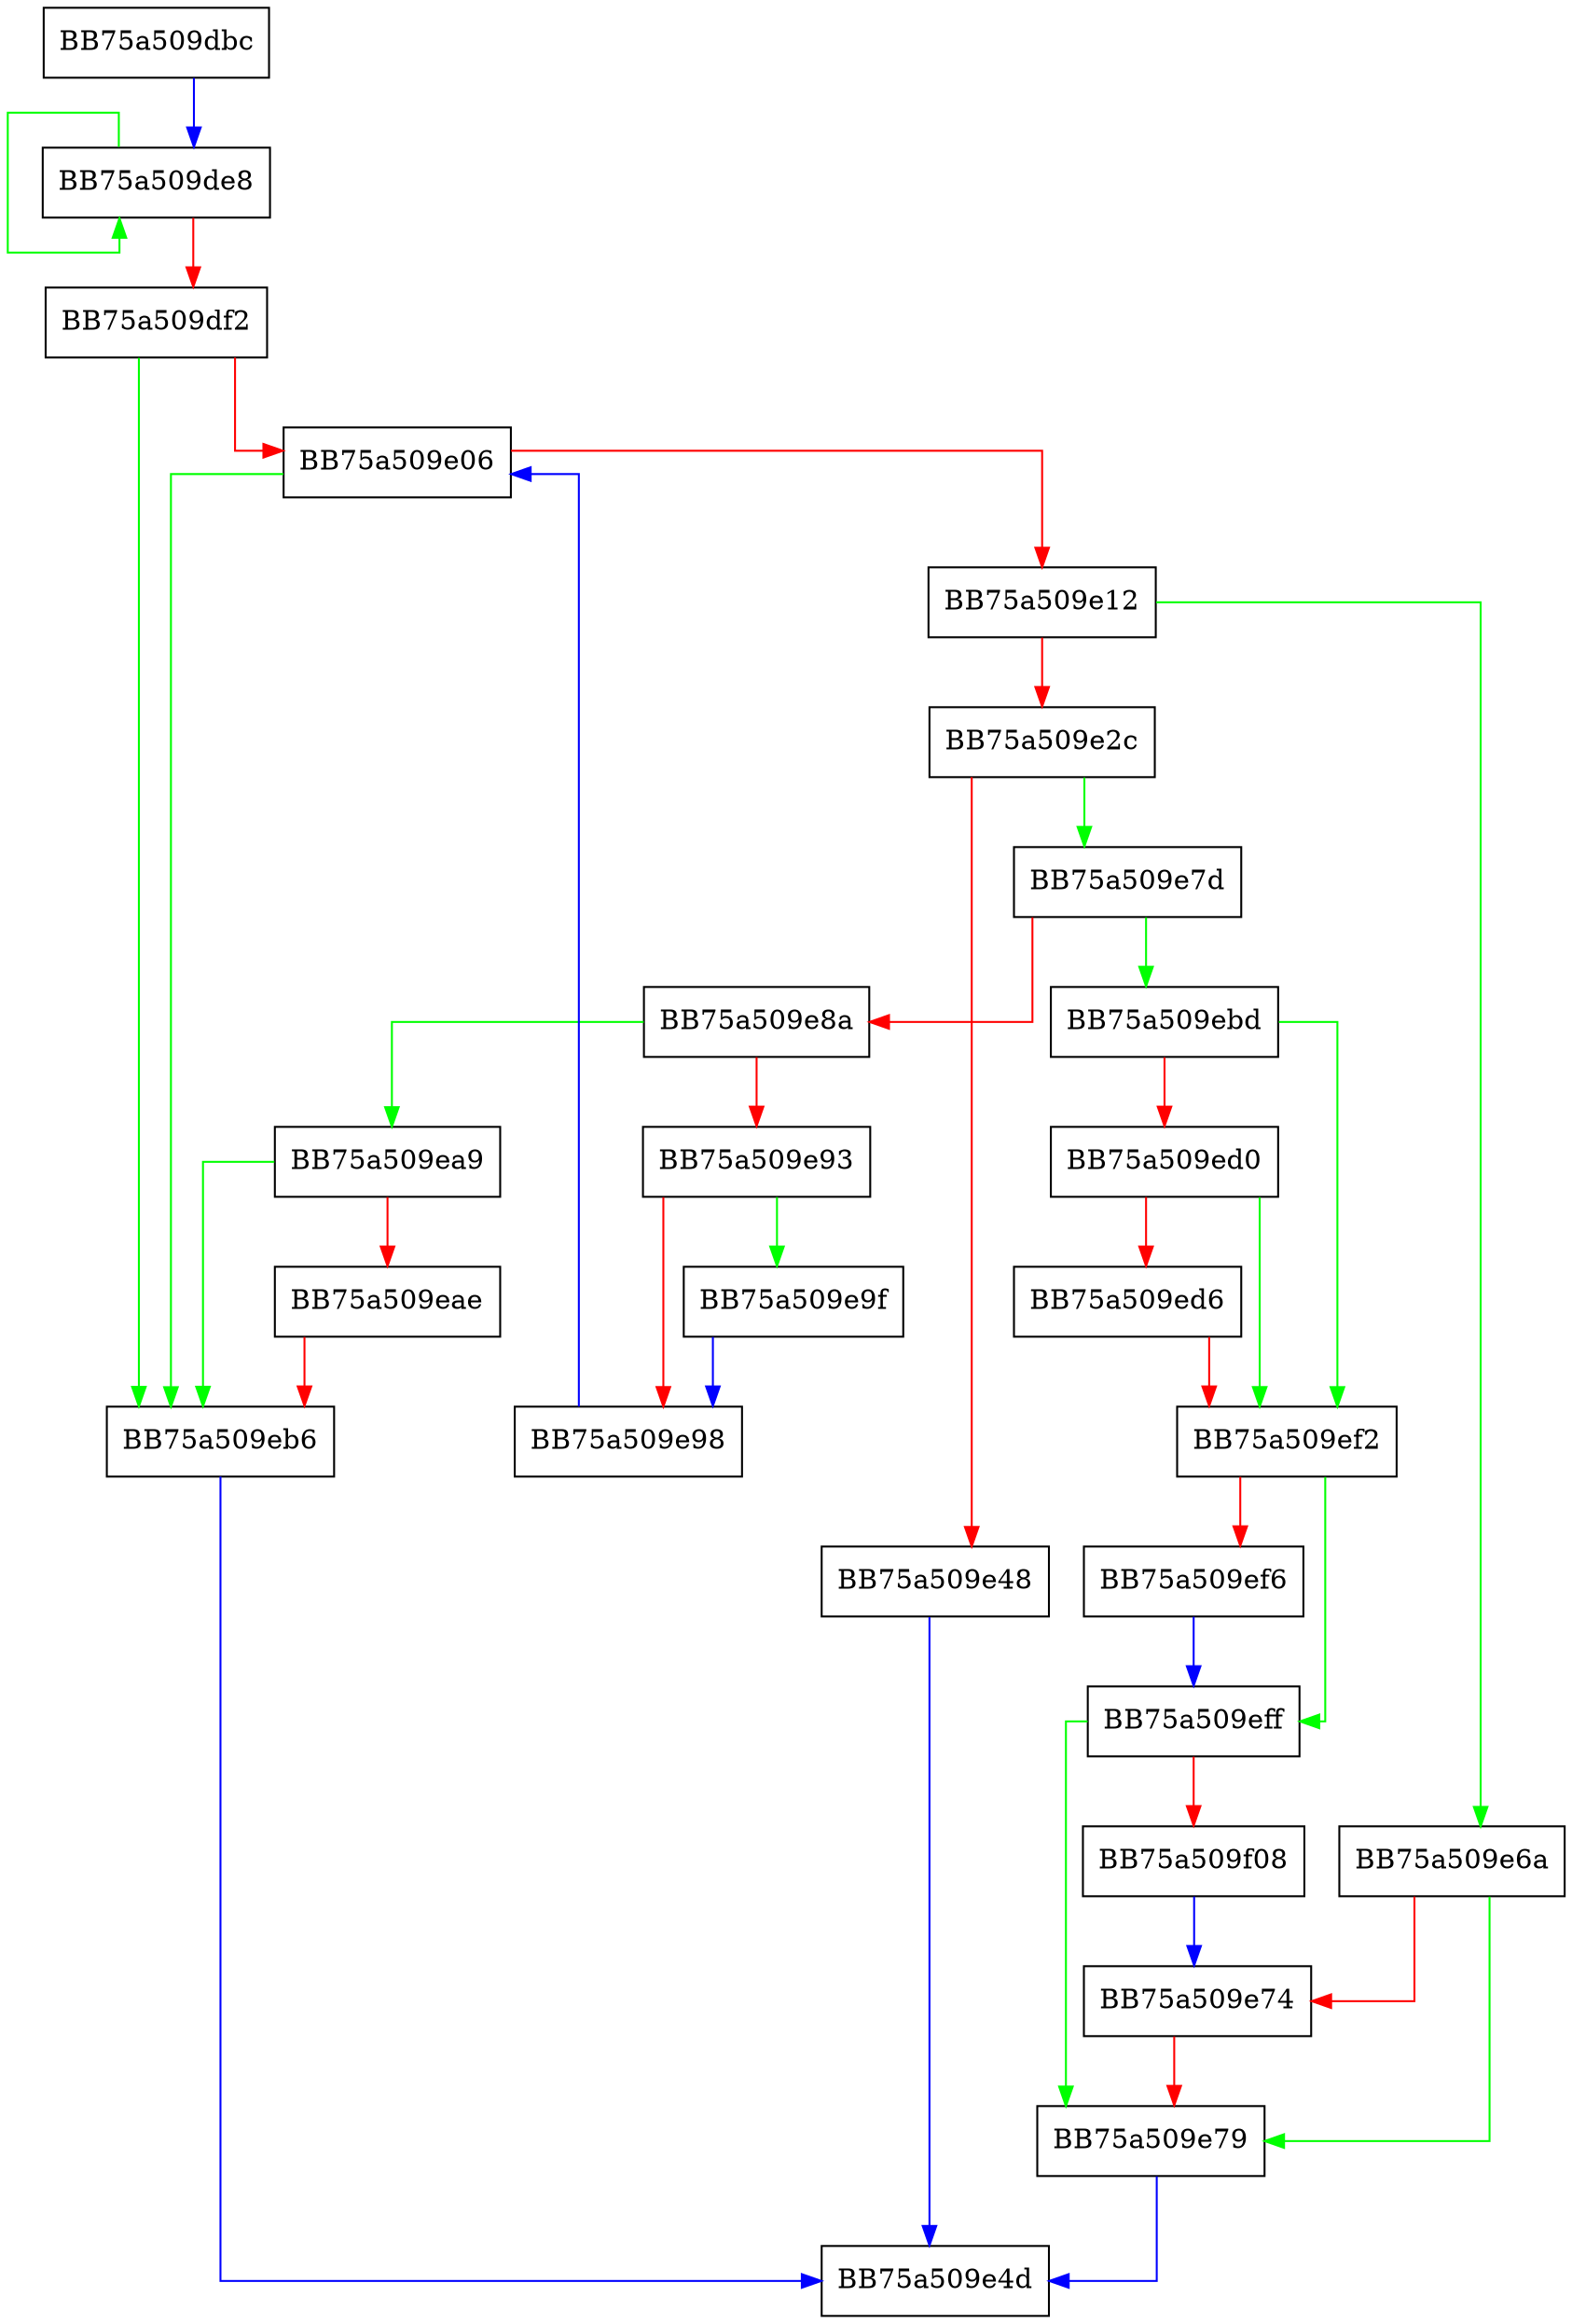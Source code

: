 digraph ExpandEnvironmentStringForUserToken {
  node [shape="box"];
  graph [splines=ortho];
  BB75a509dbc -> BB75a509de8 [color="blue"];
  BB75a509de8 -> BB75a509de8 [color="green"];
  BB75a509de8 -> BB75a509df2 [color="red"];
  BB75a509df2 -> BB75a509eb6 [color="green"];
  BB75a509df2 -> BB75a509e06 [color="red"];
  BB75a509e06 -> BB75a509eb6 [color="green"];
  BB75a509e06 -> BB75a509e12 [color="red"];
  BB75a509e12 -> BB75a509e6a [color="green"];
  BB75a509e12 -> BB75a509e2c [color="red"];
  BB75a509e2c -> BB75a509e7d [color="green"];
  BB75a509e2c -> BB75a509e48 [color="red"];
  BB75a509e48 -> BB75a509e4d [color="blue"];
  BB75a509e6a -> BB75a509e79 [color="green"];
  BB75a509e6a -> BB75a509e74 [color="red"];
  BB75a509e74 -> BB75a509e79 [color="red"];
  BB75a509e79 -> BB75a509e4d [color="blue"];
  BB75a509e7d -> BB75a509ebd [color="green"];
  BB75a509e7d -> BB75a509e8a [color="red"];
  BB75a509e8a -> BB75a509ea9 [color="green"];
  BB75a509e8a -> BB75a509e93 [color="red"];
  BB75a509e93 -> BB75a509e9f [color="green"];
  BB75a509e93 -> BB75a509e98 [color="red"];
  BB75a509e98 -> BB75a509e06 [color="blue"];
  BB75a509e9f -> BB75a509e98 [color="blue"];
  BB75a509ea9 -> BB75a509eb6 [color="green"];
  BB75a509ea9 -> BB75a509eae [color="red"];
  BB75a509eae -> BB75a509eb6 [color="red"];
  BB75a509eb6 -> BB75a509e4d [color="blue"];
  BB75a509ebd -> BB75a509ef2 [color="green"];
  BB75a509ebd -> BB75a509ed0 [color="red"];
  BB75a509ed0 -> BB75a509ef2 [color="green"];
  BB75a509ed0 -> BB75a509ed6 [color="red"];
  BB75a509ed6 -> BB75a509ef2 [color="red"];
  BB75a509ef2 -> BB75a509eff [color="green"];
  BB75a509ef2 -> BB75a509ef6 [color="red"];
  BB75a509ef6 -> BB75a509eff [color="blue"];
  BB75a509eff -> BB75a509e79 [color="green"];
  BB75a509eff -> BB75a509f08 [color="red"];
  BB75a509f08 -> BB75a509e74 [color="blue"];
}